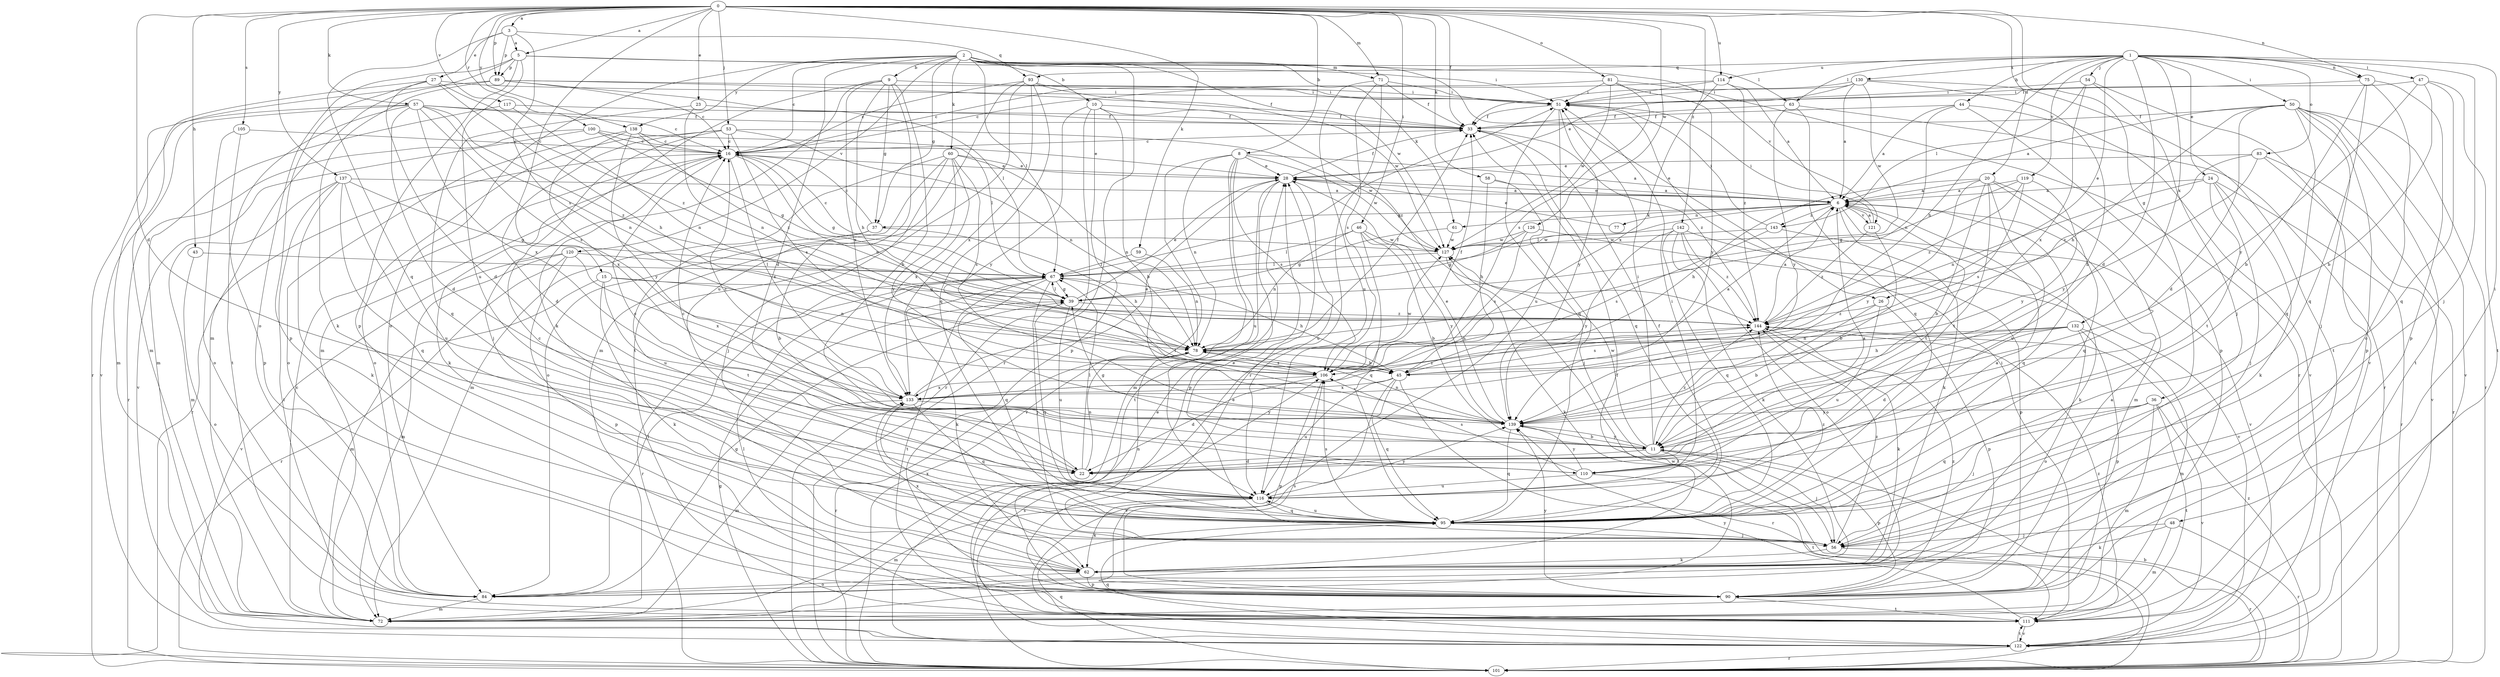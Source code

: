 strict digraph  {
0;
1;
2;
3;
5;
6;
8;
9;
10;
11;
15;
16;
20;
22;
23;
24;
26;
27;
28;
33;
36;
37;
39;
43;
44;
45;
46;
47;
48;
50;
51;
53;
54;
56;
57;
58;
59;
60;
61;
62;
63;
67;
71;
72;
75;
77;
78;
81;
83;
84;
89;
90;
93;
95;
100;
101;
105;
106;
110;
111;
114;
116;
117;
119;
120;
121;
122;
126;
127;
130;
132;
133;
137;
138;
139;
142;
143;
144;
0 -> 3  [label=a];
0 -> 5  [label=a];
0 -> 8  [label=b];
0 -> 15  [label=c];
0 -> 20  [label=d];
0 -> 22  [label=d];
0 -> 23  [label=e];
0 -> 33  [label=f];
0 -> 36  [label=g];
0 -> 43  [label=h];
0 -> 46  [label=i];
0 -> 53  [label=j];
0 -> 57  [label=k];
0 -> 58  [label=k];
0 -> 59  [label=k];
0 -> 71  [label=m];
0 -> 75  [label=n];
0 -> 81  [label=o];
0 -> 89  [label=p];
0 -> 100  [label=r];
0 -> 105  [label=s];
0 -> 114  [label=u];
0 -> 117  [label=v];
0 -> 126  [label=w];
0 -> 137  [label=y];
0 -> 138  [label=y];
0 -> 142  [label=z];
1 -> 22  [label=d];
1 -> 24  [label=e];
1 -> 26  [label=e];
1 -> 44  [label=h];
1 -> 45  [label=h];
1 -> 47  [label=i];
1 -> 48  [label=i];
1 -> 50  [label=i];
1 -> 54  [label=j];
1 -> 56  [label=j];
1 -> 63  [label=l];
1 -> 75  [label=n];
1 -> 83  [label=o];
1 -> 93  [label=q];
1 -> 114  [label=u];
1 -> 119  [label=v];
1 -> 130  [label=x];
1 -> 132  [label=x];
2 -> 9  [label=b];
2 -> 10  [label=b];
2 -> 16  [label=c];
2 -> 22  [label=d];
2 -> 26  [label=e];
2 -> 37  [label=g];
2 -> 60  [label=k];
2 -> 61  [label=k];
2 -> 63  [label=l];
2 -> 67  [label=l];
2 -> 71  [label=m];
2 -> 84  [label=o];
2 -> 101  [label=r];
2 -> 120  [label=v];
2 -> 127  [label=w];
2 -> 138  [label=y];
3 -> 5  [label=a];
3 -> 27  [label=e];
3 -> 89  [label=p];
3 -> 93  [label=q];
3 -> 95  [label=q];
3 -> 106  [label=s];
5 -> 51  [label=i];
5 -> 72  [label=m];
5 -> 84  [label=o];
5 -> 89  [label=p];
5 -> 90  [label=p];
5 -> 116  [label=u];
5 -> 121  [label=v];
6 -> 28  [label=e];
6 -> 37  [label=g];
6 -> 61  [label=k];
6 -> 62  [label=k];
6 -> 67  [label=l];
6 -> 77  [label=n];
6 -> 95  [label=q];
6 -> 110  [label=t];
6 -> 121  [label=v];
6 -> 122  [label=v];
6 -> 143  [label=z];
8 -> 6  [label=a];
8 -> 28  [label=e];
8 -> 72  [label=m];
8 -> 78  [label=n];
8 -> 101  [label=r];
8 -> 106  [label=s];
8 -> 116  [label=u];
8 -> 127  [label=w];
9 -> 11  [label=b];
9 -> 37  [label=g];
9 -> 45  [label=h];
9 -> 51  [label=i];
9 -> 62  [label=k];
9 -> 72  [label=m];
9 -> 116  [label=u];
9 -> 133  [label=x];
10 -> 11  [label=b];
10 -> 33  [label=f];
10 -> 90  [label=p];
10 -> 101  [label=r];
10 -> 139  [label=y];
10 -> 144  [label=z];
11 -> 22  [label=d];
11 -> 39  [label=g];
11 -> 51  [label=i];
11 -> 56  [label=j];
11 -> 90  [label=p];
11 -> 110  [label=t];
11 -> 127  [label=w];
11 -> 139  [label=y];
11 -> 144  [label=z];
15 -> 39  [label=g];
15 -> 62  [label=k];
15 -> 72  [label=m];
15 -> 78  [label=n];
15 -> 110  [label=t];
16 -> 28  [label=e];
16 -> 39  [label=g];
16 -> 62  [label=k];
16 -> 78  [label=n];
16 -> 101  [label=r];
16 -> 133  [label=x];
20 -> 6  [label=a];
20 -> 11  [label=b];
20 -> 45  [label=h];
20 -> 72  [label=m];
20 -> 95  [label=q];
20 -> 110  [label=t];
20 -> 116  [label=u];
20 -> 139  [label=y];
22 -> 6  [label=a];
22 -> 16  [label=c];
22 -> 67  [label=l];
22 -> 78  [label=n];
23 -> 33  [label=f];
23 -> 78  [label=n];
23 -> 95  [label=q];
24 -> 6  [label=a];
24 -> 56  [label=j];
24 -> 62  [label=k];
24 -> 78  [label=n];
24 -> 101  [label=r];
24 -> 110  [label=t];
26 -> 11  [label=b];
26 -> 90  [label=p];
26 -> 116  [label=u];
26 -> 144  [label=z];
27 -> 22  [label=d];
27 -> 45  [label=h];
27 -> 51  [label=i];
27 -> 72  [label=m];
27 -> 90  [label=p];
27 -> 144  [label=z];
28 -> 6  [label=a];
28 -> 33  [label=f];
28 -> 90  [label=p];
28 -> 111  [label=t];
28 -> 116  [label=u];
33 -> 16  [label=c];
33 -> 95  [label=q];
33 -> 144  [label=z];
36 -> 56  [label=j];
36 -> 72  [label=m];
36 -> 95  [label=q];
36 -> 111  [label=t];
36 -> 122  [label=v];
36 -> 139  [label=y];
37 -> 11  [label=b];
37 -> 16  [label=c];
37 -> 45  [label=h];
37 -> 116  [label=u];
39 -> 28  [label=e];
39 -> 67  [label=l];
39 -> 95  [label=q];
39 -> 116  [label=u];
39 -> 144  [label=z];
43 -> 67  [label=l];
43 -> 84  [label=o];
44 -> 6  [label=a];
44 -> 33  [label=f];
44 -> 78  [label=n];
44 -> 90  [label=p];
44 -> 122  [label=v];
45 -> 6  [label=a];
45 -> 95  [label=q];
45 -> 101  [label=r];
45 -> 116  [label=u];
45 -> 122  [label=v];
45 -> 133  [label=x];
46 -> 11  [label=b];
46 -> 67  [label=l];
46 -> 78  [label=n];
46 -> 95  [label=q];
46 -> 127  [label=w];
46 -> 139  [label=y];
47 -> 11  [label=b];
47 -> 51  [label=i];
47 -> 95  [label=q];
47 -> 111  [label=t];
47 -> 139  [label=y];
48 -> 56  [label=j];
48 -> 62  [label=k];
48 -> 72  [label=m];
48 -> 101  [label=r];
50 -> 6  [label=a];
50 -> 22  [label=d];
50 -> 33  [label=f];
50 -> 45  [label=h];
50 -> 56  [label=j];
50 -> 90  [label=p];
50 -> 95  [label=q];
50 -> 101  [label=r];
50 -> 111  [label=t];
50 -> 122  [label=v];
51 -> 33  [label=f];
51 -> 95  [label=q];
51 -> 116  [label=u];
51 -> 139  [label=y];
53 -> 16  [label=c];
53 -> 22  [label=d];
53 -> 56  [label=j];
53 -> 78  [label=n];
53 -> 84  [label=o];
53 -> 106  [label=s];
53 -> 127  [label=w];
54 -> 51  [label=i];
54 -> 56  [label=j];
54 -> 122  [label=v];
54 -> 133  [label=x];
54 -> 143  [label=l];
56 -> 28  [label=e];
56 -> 62  [label=k];
56 -> 78  [label=n];
56 -> 101  [label=r];
56 -> 133  [label=x];
56 -> 144  [label=z];
57 -> 16  [label=c];
57 -> 22  [label=d];
57 -> 33  [label=f];
57 -> 72  [label=m];
57 -> 78  [label=n];
57 -> 106  [label=s];
57 -> 111  [label=t];
57 -> 122  [label=v];
57 -> 133  [label=x];
57 -> 144  [label=z];
58 -> 6  [label=a];
58 -> 45  [label=h];
58 -> 56  [label=j];
59 -> 67  [label=l];
59 -> 78  [label=n];
60 -> 28  [label=e];
60 -> 56  [label=j];
60 -> 72  [label=m];
60 -> 78  [label=n];
60 -> 84  [label=o];
60 -> 106  [label=s];
60 -> 133  [label=x];
60 -> 139  [label=y];
61 -> 39  [label=g];
61 -> 127  [label=w];
62 -> 84  [label=o];
62 -> 90  [label=p];
62 -> 133  [label=x];
63 -> 33  [label=f];
63 -> 95  [label=q];
63 -> 101  [label=r];
63 -> 139  [label=y];
67 -> 39  [label=g];
67 -> 45  [label=h];
67 -> 51  [label=i];
67 -> 56  [label=j];
67 -> 62  [label=k];
67 -> 95  [label=q];
67 -> 101  [label=r];
67 -> 111  [label=t];
71 -> 33  [label=f];
71 -> 51  [label=i];
71 -> 101  [label=r];
71 -> 106  [label=s];
71 -> 116  [label=u];
72 -> 16  [label=c];
72 -> 33  [label=f];
75 -> 11  [label=b];
75 -> 51  [label=i];
75 -> 84  [label=o];
75 -> 90  [label=p];
75 -> 95  [label=q];
77 -> 28  [label=e];
78 -> 33  [label=f];
78 -> 45  [label=h];
78 -> 101  [label=r];
78 -> 106  [label=s];
81 -> 16  [label=c];
81 -> 51  [label=i];
81 -> 101  [label=r];
81 -> 106  [label=s];
81 -> 127  [label=w];
81 -> 139  [label=y];
83 -> 28  [label=e];
83 -> 101  [label=r];
83 -> 122  [label=v];
83 -> 139  [label=y];
83 -> 144  [label=z];
84 -> 39  [label=g];
84 -> 67  [label=l];
84 -> 72  [label=m];
89 -> 16  [label=c];
89 -> 51  [label=i];
89 -> 62  [label=k];
89 -> 67  [label=l];
89 -> 101  [label=r];
89 -> 127  [label=w];
90 -> 6  [label=a];
90 -> 106  [label=s];
90 -> 111  [label=t];
90 -> 139  [label=y];
90 -> 144  [label=z];
93 -> 16  [label=c];
93 -> 33  [label=f];
93 -> 51  [label=i];
93 -> 72  [label=m];
93 -> 95  [label=q];
93 -> 111  [label=t];
93 -> 133  [label=x];
95 -> 6  [label=a];
95 -> 16  [label=c];
95 -> 33  [label=f];
95 -> 56  [label=j];
95 -> 106  [label=s];
95 -> 116  [label=u];
95 -> 144  [label=z];
100 -> 16  [label=c];
100 -> 28  [label=e];
100 -> 39  [label=g];
100 -> 101  [label=r];
100 -> 122  [label=v];
101 -> 11  [label=b];
101 -> 39  [label=g];
101 -> 95  [label=q];
101 -> 127  [label=w];
101 -> 144  [label=z];
105 -> 16  [label=c];
105 -> 84  [label=o];
105 -> 90  [label=p];
106 -> 22  [label=d];
106 -> 33  [label=f];
106 -> 90  [label=p];
106 -> 127  [label=w];
106 -> 133  [label=x];
110 -> 16  [label=c];
110 -> 106  [label=s];
110 -> 111  [label=t];
110 -> 116  [label=u];
110 -> 139  [label=y];
111 -> 28  [label=e];
111 -> 51  [label=i];
111 -> 67  [label=l];
111 -> 122  [label=v];
111 -> 139  [label=y];
111 -> 144  [label=z];
114 -> 6  [label=a];
114 -> 16  [label=c];
114 -> 51  [label=i];
114 -> 133  [label=x];
114 -> 144  [label=z];
116 -> 51  [label=i];
116 -> 62  [label=k];
116 -> 72  [label=m];
116 -> 95  [label=q];
116 -> 139  [label=y];
117 -> 33  [label=f];
117 -> 72  [label=m];
117 -> 78  [label=n];
119 -> 6  [label=a];
119 -> 39  [label=g];
119 -> 106  [label=s];
119 -> 139  [label=y];
119 -> 144  [label=z];
120 -> 67  [label=l];
120 -> 72  [label=m];
120 -> 90  [label=p];
120 -> 101  [label=r];
120 -> 122  [label=v];
120 -> 133  [label=x];
121 -> 6  [label=a];
121 -> 11  [label=b];
121 -> 51  [label=i];
121 -> 144  [label=z];
122 -> 28  [label=e];
122 -> 95  [label=q];
122 -> 101  [label=r];
122 -> 106  [label=s];
122 -> 111  [label=t];
126 -> 39  [label=g];
126 -> 106  [label=s];
126 -> 122  [label=v];
126 -> 127  [label=w];
127 -> 16  [label=c];
127 -> 62  [label=k];
127 -> 67  [label=l];
130 -> 6  [label=a];
130 -> 11  [label=b];
130 -> 28  [label=e];
130 -> 33  [label=f];
130 -> 51  [label=i];
130 -> 111  [label=t];
130 -> 127  [label=w];
132 -> 22  [label=d];
132 -> 45  [label=h];
132 -> 72  [label=m];
132 -> 78  [label=n];
132 -> 84  [label=o];
132 -> 90  [label=p];
132 -> 106  [label=s];
133 -> 28  [label=e];
133 -> 72  [label=m];
133 -> 95  [label=q];
133 -> 139  [label=y];
133 -> 144  [label=z];
137 -> 6  [label=a];
137 -> 39  [label=g];
137 -> 62  [label=k];
137 -> 72  [label=m];
137 -> 95  [label=q];
137 -> 111  [label=t];
137 -> 116  [label=u];
138 -> 16  [label=c];
138 -> 67  [label=l];
138 -> 84  [label=o];
138 -> 133  [label=x];
138 -> 139  [label=y];
138 -> 144  [label=z];
139 -> 11  [label=b];
139 -> 16  [label=c];
139 -> 28  [label=e];
139 -> 67  [label=l];
139 -> 78  [label=n];
139 -> 95  [label=q];
142 -> 62  [label=k];
142 -> 84  [label=o];
142 -> 90  [label=p];
142 -> 95  [label=q];
142 -> 127  [label=w];
142 -> 139  [label=y];
142 -> 144  [label=z];
143 -> 51  [label=i];
143 -> 62  [label=k];
143 -> 106  [label=s];
143 -> 127  [label=w];
144 -> 6  [label=a];
144 -> 62  [label=k];
144 -> 78  [label=n];
}
